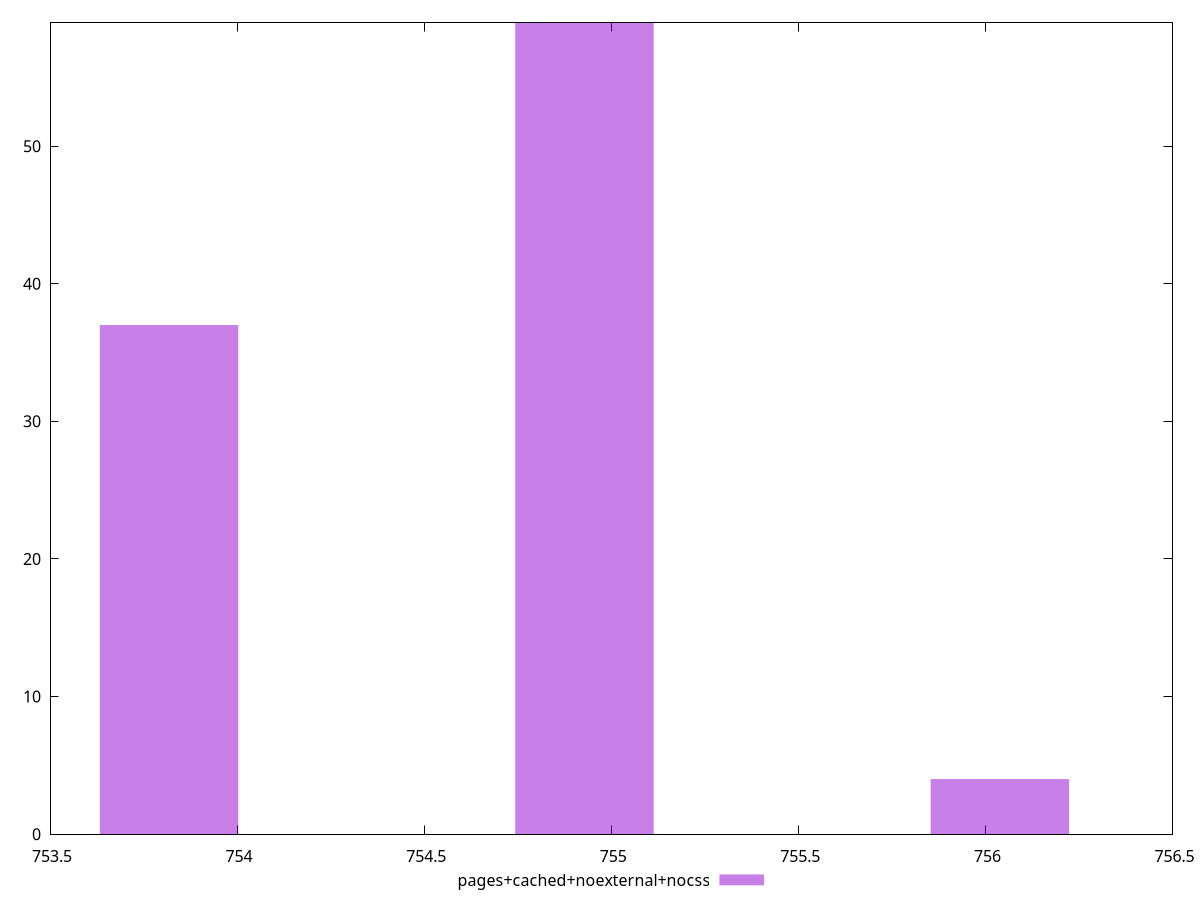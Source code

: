 $_pagesCachedNoexternalNocss <<EOF
754.9284074180334 59
753.8182185835951 37
756.0385962524717 4
EOF
set key outside below
set terminal pngcairo
set output "report_00006_2020-11-02T20-21-41.718Z/uses-rel-preload/pages+cached+noexternal+nocss//raw_hist.png"
set yrange [0:59]
set boxwidth 0.3700629448127615
set style fill transparent solid 0.5 noborder
plot $_pagesCachedNoexternalNocss title "pages+cached+noexternal+nocss" with boxes ,